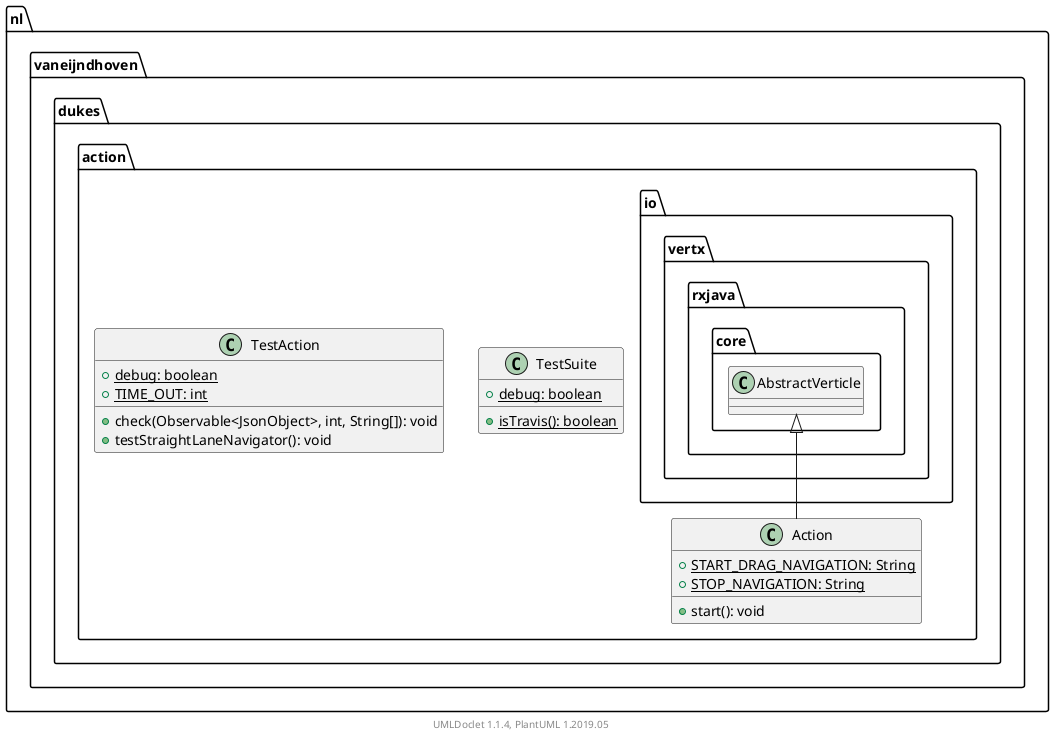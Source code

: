 @startuml

    namespace nl.vaneijndhoven.dukes.action {

        class TestSuite [[TestSuite.html]] {
            {static} +debug: boolean
            {static} +isTravis(): boolean
        }

        class TestAction [[TestAction.html]] {
            {static} +debug: boolean
            {static} +TIME_OUT: int
            +check(Observable<JsonObject>, int, String[]): void
            +testStraightLaneNavigator(): void
        }

        class Action [[Action.html]] {
            {static} +START_DRAG_NAVIGATION: String
            {static} +STOP_NAVIGATION: String
            +start(): void
        }

        class io.vertx.rxjava.core.AbstractVerticle
        io.vertx.rxjava.core.AbstractVerticle <|-- Action

    }


    center footer UMLDoclet 1.1.4, PlantUML 1.2019.05
@enduml
